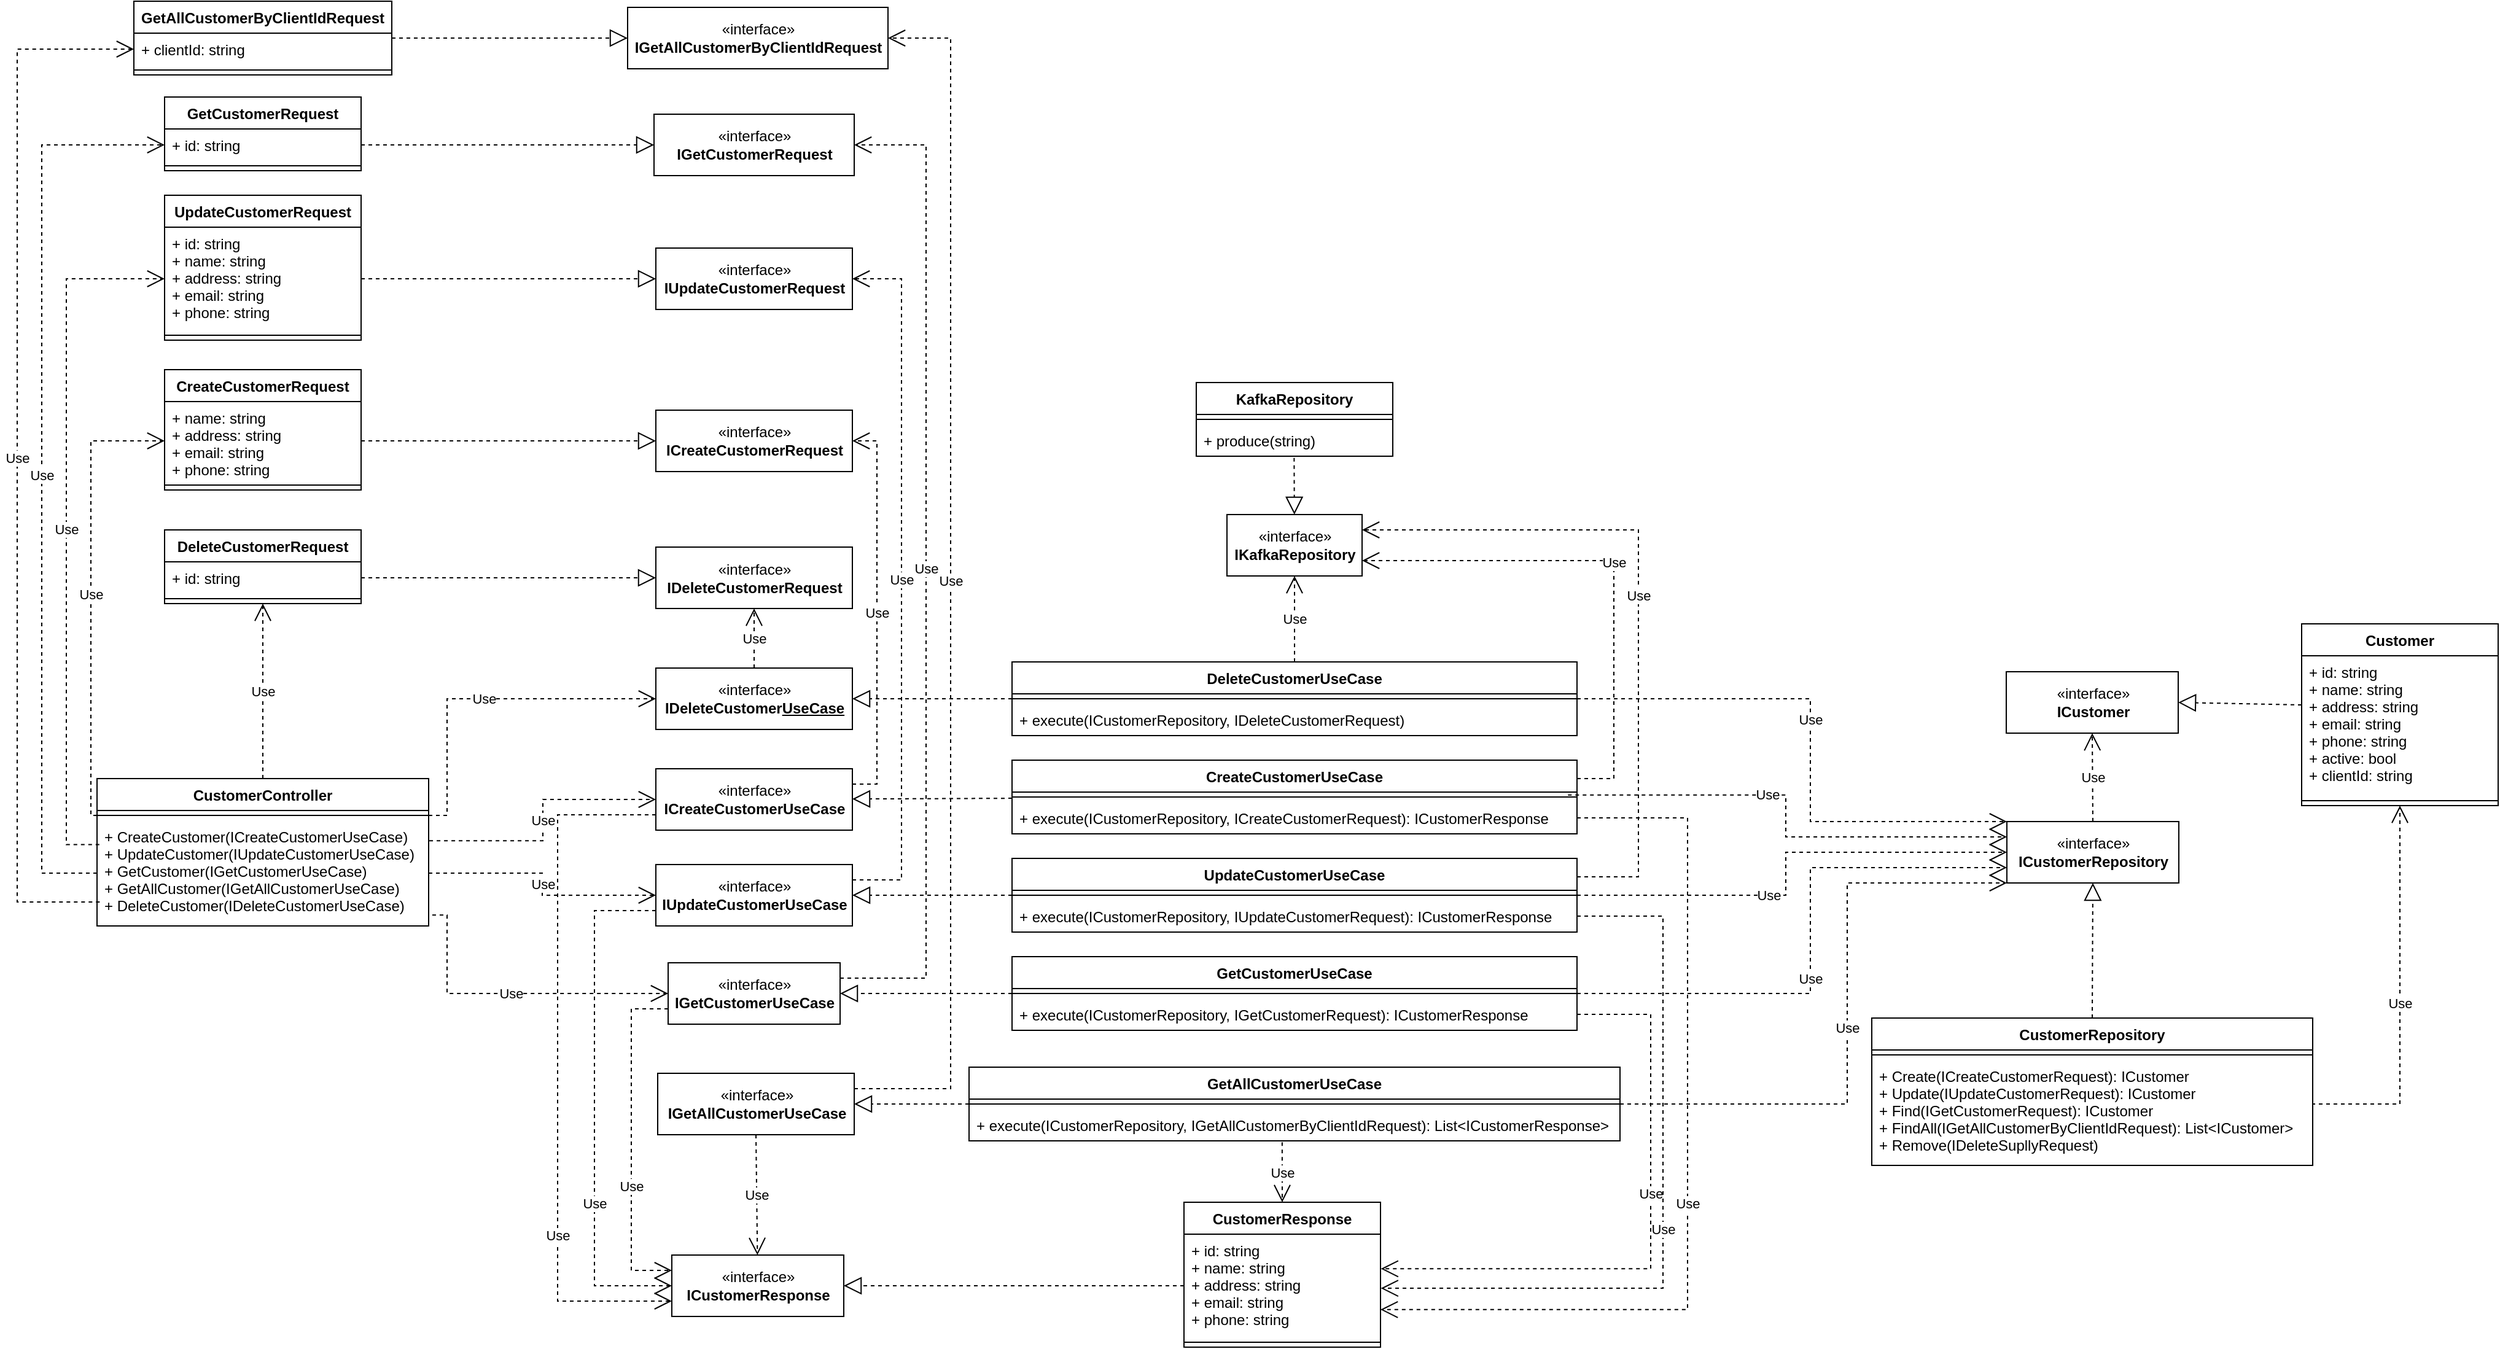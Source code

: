 <mxfile version="17.4.1" type="device"><diagram id="oYw7R-O7Lhc5RY37vG5c" name="Page-1"><mxGraphModel dx="4677" dy="3883" grid="1" gridSize="10" guides="1" tooltips="1" connect="1" arrows="1" fold="1" page="1" pageScale="1" pageWidth="827" pageHeight="1169" math="0" shadow="0"><root><mxCell id="0"/><mxCell id="1" parent="0"/><mxCell id="G_dxRfM780Akff3Wm1Jz-1" value="" style="endArrow=block;dashed=1;endFill=0;endSize=12;html=1;rounded=0;exitX=0;exitY=0.5;exitDx=0;exitDy=0;entryX=1;entryY=0.5;entryDx=0;entryDy=0;" parent="1" source="G_dxRfM780Akff3Wm1Jz-48" target="G_dxRfM780Akff3Wm1Jz-2" edge="1"><mxGeometry width="160" relative="1" as="geometry"><mxPoint x="-690" y="-1310" as="sourcePoint"/><mxPoint x="-260" y="-1103" as="targetPoint"/></mxGeometry></mxCell><mxCell id="G_dxRfM780Akff3Wm1Jz-2" value="«interface»&lt;br&gt;&lt;b&gt;ICustomerResponse&lt;/b&gt;" style="html=1;" parent="1" vertex="1"><mxGeometry x="-897" y="-1280" width="140" height="50" as="geometry"/></mxCell><mxCell id="G_dxRfM780Akff3Wm1Jz-3" value="" style="endArrow=block;dashed=1;endFill=0;endSize=12;html=1;rounded=0;" parent="1" source="G_dxRfM780Akff3Wm1Jz-10" target="G_dxRfM780Akff3Wm1Jz-21" edge="1"><mxGeometry width="160" relative="1" as="geometry"><mxPoint x="-330" y="-1543" as="sourcePoint"/><mxPoint x="-170" y="-1543" as="targetPoint"/></mxGeometry></mxCell><mxCell id="G_dxRfM780Akff3Wm1Jz-4" value="" style="endArrow=block;dashed=1;endFill=0;endSize=12;html=1;rounded=0;" parent="1" source="G_dxRfM780Akff3Wm1Jz-7" target="G_dxRfM780Akff3Wm1Jz-20" edge="1"><mxGeometry width="160" relative="1" as="geometry"><mxPoint x="-680" y="-1583" as="sourcePoint"/><mxPoint x="-520" y="-1583" as="targetPoint"/></mxGeometry></mxCell><mxCell id="G_dxRfM780Akff3Wm1Jz-5" value="" style="endArrow=block;dashed=1;endFill=0;endSize=12;html=1;rounded=0;" parent="1" source="G_dxRfM780Akff3Wm1Jz-13" target="G_dxRfM780Akff3Wm1Jz-22" edge="1"><mxGeometry width="160" relative="1" as="geometry"><mxPoint x="-330" y="-1543" as="sourcePoint"/><mxPoint x="-170" y="-1543" as="targetPoint"/></mxGeometry></mxCell><mxCell id="G_dxRfM780Akff3Wm1Jz-6" value="" style="endArrow=block;dashed=1;endFill=0;endSize=12;html=1;rounded=0;" parent="1" source="G_dxRfM780Akff3Wm1Jz-16" target="G_dxRfM780Akff3Wm1Jz-23" edge="1"><mxGeometry width="160" relative="1" as="geometry"><mxPoint x="-330" y="-1543" as="sourcePoint"/><mxPoint x="-170" y="-1543" as="targetPoint"/></mxGeometry></mxCell><mxCell id="G_dxRfM780Akff3Wm1Jz-7" value="CreateCustomerUseCase" style="swimlane;fontStyle=1;align=center;verticalAlign=top;childLayout=stackLayout;horizontal=1;startSize=26;horizontalStack=0;resizeParent=1;resizeParentMax=0;resizeLast=0;collapsible=1;marginBottom=0;" parent="1" vertex="1"><mxGeometry x="-620" y="-1683" width="460" height="60" as="geometry"/></mxCell><mxCell id="G_dxRfM780Akff3Wm1Jz-8" value="" style="line;strokeWidth=1;fillColor=none;align=left;verticalAlign=middle;spacingTop=-1;spacingLeft=3;spacingRight=3;rotatable=0;labelPosition=right;points=[];portConstraint=eastwest;" parent="G_dxRfM780Akff3Wm1Jz-7" vertex="1"><mxGeometry y="26" width="460" height="8" as="geometry"/></mxCell><mxCell id="G_dxRfM780Akff3Wm1Jz-9" value="+ execute(ICustomerRepository, ICreateCustomerRequest): ICustomerResponse" style="text;strokeColor=none;fillColor=none;align=left;verticalAlign=top;spacingLeft=4;spacingRight=4;overflow=hidden;rotatable=0;points=[[0,0.5],[1,0.5]];portConstraint=eastwest;" parent="G_dxRfM780Akff3Wm1Jz-7" vertex="1"><mxGeometry y="34" width="460" height="26" as="geometry"/></mxCell><mxCell id="G_dxRfM780Akff3Wm1Jz-10" value="UpdateCustomerUseCase" style="swimlane;fontStyle=1;align=center;verticalAlign=top;childLayout=stackLayout;horizontal=1;startSize=26;horizontalStack=0;resizeParent=1;resizeParentMax=0;resizeLast=0;collapsible=1;marginBottom=0;" parent="1" vertex="1"><mxGeometry x="-620" y="-1603" width="460" height="60" as="geometry"/></mxCell><mxCell id="G_dxRfM780Akff3Wm1Jz-11" value="" style="line;strokeWidth=1;fillColor=none;align=left;verticalAlign=middle;spacingTop=-1;spacingLeft=3;spacingRight=3;rotatable=0;labelPosition=right;points=[];portConstraint=eastwest;" parent="G_dxRfM780Akff3Wm1Jz-10" vertex="1"><mxGeometry y="26" width="460" height="8" as="geometry"/></mxCell><mxCell id="G_dxRfM780Akff3Wm1Jz-12" value="+ execute(ICustomerRepository, IUpdateCustomerRequest): ICustomerResponse" style="text;strokeColor=none;fillColor=none;align=left;verticalAlign=top;spacingLeft=4;spacingRight=4;overflow=hidden;rotatable=0;points=[[0,0.5],[1,0.5]];portConstraint=eastwest;" parent="G_dxRfM780Akff3Wm1Jz-10" vertex="1"><mxGeometry y="34" width="460" height="26" as="geometry"/></mxCell><mxCell id="G_dxRfM780Akff3Wm1Jz-13" value="GetCustomerUseCase" style="swimlane;fontStyle=1;align=center;verticalAlign=top;childLayout=stackLayout;horizontal=1;startSize=26;horizontalStack=0;resizeParent=1;resizeParentMax=0;resizeLast=0;collapsible=1;marginBottom=0;" parent="1" vertex="1"><mxGeometry x="-620" y="-1523" width="460" height="60" as="geometry"/></mxCell><mxCell id="G_dxRfM780Akff3Wm1Jz-14" value="" style="line;strokeWidth=1;fillColor=none;align=left;verticalAlign=middle;spacingTop=-1;spacingLeft=3;spacingRight=3;rotatable=0;labelPosition=right;points=[];portConstraint=eastwest;" parent="G_dxRfM780Akff3Wm1Jz-13" vertex="1"><mxGeometry y="26" width="460" height="8" as="geometry"/></mxCell><mxCell id="G_dxRfM780Akff3Wm1Jz-15" value="+ execute(ICustomerRepository, IGetCustomerRequest): ICustomerResponse" style="text;strokeColor=none;fillColor=none;align=left;verticalAlign=top;spacingLeft=4;spacingRight=4;overflow=hidden;rotatable=0;points=[[0,0.5],[1,0.5]];portConstraint=eastwest;" parent="G_dxRfM780Akff3Wm1Jz-13" vertex="1"><mxGeometry y="34" width="460" height="26" as="geometry"/></mxCell><mxCell id="G_dxRfM780Akff3Wm1Jz-16" value="DeleteCustomerUseCase" style="swimlane;fontStyle=1;align=center;verticalAlign=top;childLayout=stackLayout;horizontal=1;startSize=26;horizontalStack=0;resizeParent=1;resizeParentMax=0;resizeLast=0;collapsible=1;marginBottom=0;" parent="1" vertex="1"><mxGeometry x="-620" y="-1763" width="460" height="60" as="geometry"/></mxCell><mxCell id="G_dxRfM780Akff3Wm1Jz-17" value="" style="line;strokeWidth=1;fillColor=none;align=left;verticalAlign=middle;spacingTop=-1;spacingLeft=3;spacingRight=3;rotatable=0;labelPosition=right;points=[];portConstraint=eastwest;" parent="G_dxRfM780Akff3Wm1Jz-16" vertex="1"><mxGeometry y="26" width="460" height="8" as="geometry"/></mxCell><mxCell id="G_dxRfM780Akff3Wm1Jz-18" value="+ execute(ICustomerRepository, IDeleteCustomerRequest)" style="text;strokeColor=none;fillColor=none;align=left;verticalAlign=top;spacingLeft=4;spacingRight=4;overflow=hidden;rotatable=0;points=[[0,0.5],[1,0.5]];portConstraint=eastwest;" parent="G_dxRfM780Akff3Wm1Jz-16" vertex="1"><mxGeometry y="34" width="460" height="26" as="geometry"/></mxCell><mxCell id="G_dxRfM780Akff3Wm1Jz-19" value="&lt;span style=&quot;color: rgba(0 , 0 , 0 , 0) ; font-family: monospace ; font-size: 0px&quot;&gt;%3CmxGraphModel%3E%3Croot%3E%3CmxCell%20id%3D%220%22%2F%3E%3CmxCell%20id%3D%221%22%20parent%3D%220%22%2F%3E%3CmxCell%20id%3D%222%22%20value%3D%22%C2%ABinterface%C2%BB%26lt%3Bbr%26gt%3B%26lt%3Bb%26gt%3BICreateCustomerRequest%26lt%3B%2Fb%26gt%3B%22%20style%3D%22html%3D1%3B%22%20vertex%3D%221%22%20parent%3D%221%22%3E%3CmxGeometry%20x%3D%22-1110%22%20y%3D%22-2160%22%20width%3D%22140%22%20height%3D%2250%22%20as%3D%22geometry%22%2F%3E%3C%2FmxCell%3E%3CmxCell%20id%3D%223%22%20value%3D%22%C2%ABinterface%C2%BB%26lt%3Bbr%26gt%3B%26lt%3Bb%26gt%3BIGetCustomerRequest%26lt%3B%2Fb%26gt%3B%22%20style%3D%22html%3D1%3B%22%20vertex%3D%221%22%20parent%3D%221%22%3E%3CmxGeometry%20x%3D%22-1110%22%20y%3D%22-2040%22%20width%3D%22140%22%20height%3D%2250%22%20as%3D%22geometry%22%2F%3E%3C%2FmxCell%3E%3CmxCell%20id%3D%224%22%20value%3D%22%C2%ABinterface%C2%BB%26lt%3Bbr%26gt%3B%26lt%3Bb%26gt%3BIUpdateCustomerR%26lt%3B%2Fb%26gt%3B%26lt%3Bspan%20style%3D%26quot%3Bcolor%3A%20rgba(0%20%2C%200%20%2C%200%20%2C%200)%20%3B%20font-family%3A%20monospace%20%3B%20font-size%3A%200px%26quot%3B%26gt%3B%253CmxGraphModel%253E%253Croot%253E%253CmxCell%2520id%253D%25220%2522%252F%253E%253CmxCell%2520id%253D%25221%2522%2520parent%253D%25220%2522%252F%253E%253CmxCell%2520id%253D%25222%2522%2520value%253D%2522%25C2%25ABinterface%25C2%25BB%2526lt%253Bbr%2526gt%253B%2526lt%253Bb%2526gt%253BICreateCustomerRequest%2526lt%253B%252Fb%2526gt%253B%2522%2520style%253D%2522html%253D1%253B%2522%2520vertex%253D%25221%2522%2520parent%253D%25221%2522%253E%253CmxGeometry%2520x%253D%2522-790%2522%2520y%253D%2522-1310%2522%2520width%253D%2522140%2522%2520height%253D%252250%2522%2520as%253D%2522geometry%2522%252F%253E%253C%252FmxCell%253E%253C%252Froot%253E%253C%252FmxGraphModel%253E%26lt%3B%2Fspan%26gt%3B%26lt%3Bb%26gt%3B%26lt%3Bbr%26gt%3Bequest%26lt%3B%2Fb%26gt%3B%22%20style%3D%22html%3D1%3B%22%20vertex%3D%221%22%20parent%3D%221%22%3E%3CmxGeometry%20x%3D%22-1110%22%20y%3D%22-2100%22%20width%3D%22140%22%20height%3D%2250%22%20as%3D%22geometry%22%2F%3E%3C%2FmxCell%3E%3CmxCell%20id%3D%225%22%20value%3D%22%C2%ABinterface%C2%BB%26lt%3Bbr%26gt%3B%26lt%3Bb%26gt%3BIDeleteCustomerRequest%26lt%3B%2Fb%26gt%3B%22%20style%3D%22html%3D1%3B%22%20vertex%3D%221%22%20parent%3D%221%22%3E%3CmxGeometry%20x%3D%22-1110%22%20y%3D%22-1980%22%20width%3D%22140%22%20height%3D%2250%22%20as%3D%22geometry%22%2F%3E%3C%2FmxCell%3E%3C%2Froot%3E%3C%2FmxGraphModel%3E&lt;/span&gt;" style="html=1;strokeColor=none;resizeWidth=1;resizeHeight=1;fillColor=none;part=1;connectable=0;allowArrows=0;deletable=0;" parent="1" vertex="1"><mxGeometry x="-940" y="-1773" width="230.0" height="224" as="geometry"><mxPoint y="30" as="offset"/></mxGeometry></mxCell><mxCell id="G_dxRfM780Akff3Wm1Jz-20" value="«interface»&lt;br&gt;&lt;b&gt;ICreateCustomerUseCase&lt;/b&gt;" style="html=1;" parent="1" vertex="1"><mxGeometry x="-910" y="-1676" width="160" height="50" as="geometry"/></mxCell><mxCell id="G_dxRfM780Akff3Wm1Jz-21" value="«interface»&lt;br&gt;&lt;b&gt;IUpdateCustomerUseCase&lt;/b&gt;&lt;span style=&quot;color: rgba(0 , 0 , 0 , 0) ; font-family: monospace ; font-size: 0px&quot;&gt;%3CmxGraphModel%3E%3Croot%3E%3CmxCell%20id%3D%220%22%2F%3E%3CmxCell%20id%3D%221%22%20parent%3D%220%22%2F%3E%3CmxCell%20id%3D%222%22%20value%3D%22%C2%ABinterface%C2%BB%26lt%3Bbr%26gt%3B%26lt%3Bb%26gt%3BICreateCustomerRequest%26lt%3B%2Fb%26gt%3B%22%20style%3D%22html%3D1%3B%22%20vertex%3D%221%22%20parent%3D%221%22%3E%3CmxGeometry%20x%3D%22-790%22%20y%3D%22-1310%22%20width%3D%22140%22%20height%3D%2250%22%20as%3D%22geometry%22%2F%3E%3C%2FmxCell%3E%3C%2Froot%3E%3C%2FmxGraphMom&lt;/span&gt;&lt;b&gt;&lt;br&gt;&lt;/b&gt;" style="html=1;" parent="1" vertex="1"><mxGeometry x="-910" y="-1598" width="160" height="50" as="geometry"/></mxCell><mxCell id="G_dxRfM780Akff3Wm1Jz-22" value="«interface»&lt;br&gt;&lt;b&gt;IGetCustomerUseCase&lt;/b&gt;" style="html=1;" parent="1" vertex="1"><mxGeometry x="-900" y="-1518" width="140" height="50" as="geometry"/></mxCell><mxCell id="G_dxRfM780Akff3Wm1Jz-23" value="«interface»&lt;br&gt;&lt;b&gt;IDeleteCustomer&lt;u&gt;UseCase&lt;/u&gt;&lt;/b&gt;" style="html=1;" parent="1" vertex="1"><mxGeometry x="-910" y="-1758" width="160" height="50" as="geometry"/></mxCell><mxCell id="G_dxRfM780Akff3Wm1Jz-24" value="Use" style="endArrow=open;endSize=12;dashed=1;html=1;rounded=0;exitX=0;exitY=0.75;exitDx=0;exitDy=0;edgeStyle=elbowEdgeStyle;entryX=0;entryY=0.75;entryDx=0;entryDy=0;" parent="1" source="G_dxRfM780Akff3Wm1Jz-20" target="G_dxRfM780Akff3Wm1Jz-2" edge="1"><mxGeometry x="0.485" width="160" relative="1" as="geometry"><mxPoint x="-1180" y="-1623" as="sourcePoint"/><mxPoint x="-930" y="-1233" as="targetPoint"/><Array as="points"><mxPoint x="-990" y="-1593"/><mxPoint x="-980" y="-1373"/><mxPoint x="-910" y="-1193"/><mxPoint x="-930" y="-1403"/><mxPoint x="-920" y="-1643"/><mxPoint x="-910" y="-1663"/><mxPoint x="-900" y="-1543"/></Array><mxPoint as="offset"/></mxGeometry></mxCell><mxCell id="G_dxRfM780Akff3Wm1Jz-25" value="Use" style="endArrow=open;endSize=12;dashed=1;html=1;rounded=0;exitX=0;exitY=0.75;exitDx=0;exitDy=0;edgeStyle=elbowEdgeStyle;entryX=0;entryY=0.5;entryDx=0;entryDy=0;" parent="1" source="G_dxRfM780Akff3Wm1Jz-21" target="G_dxRfM780Akff3Wm1Jz-2" edge="1"><mxGeometry x="0.376" width="160" relative="1" as="geometry"><mxPoint x="-1040" y="-1433" as="sourcePoint"/><mxPoint x="-950" y="-1213" as="targetPoint"/><Array as="points"><mxPoint x="-960" y="-1383"/><mxPoint x="-950" y="-1423"/><mxPoint x="-950" y="-1393"/><mxPoint x="-930" y="-1473"/><mxPoint x="-920" y="-1502"/></Array><mxPoint as="offset"/></mxGeometry></mxCell><mxCell id="G_dxRfM780Akff3Wm1Jz-26" value="Use" style="endArrow=open;endSize=12;dashed=1;html=1;rounded=0;exitX=0;exitY=0.75;exitDx=0;exitDy=0;edgeStyle=elbowEdgeStyle;entryX=0;entryY=0.25;entryDx=0;entryDy=0;" parent="1" source="G_dxRfM780Akff3Wm1Jz-22" target="G_dxRfM780Akff3Wm1Jz-2" edge="1"><mxGeometry x="0.264" width="160" relative="1" as="geometry"><mxPoint x="-1040" y="-1433" as="sourcePoint"/><mxPoint x="-970" y="-1163" as="targetPoint"/><Array as="points"><mxPoint x="-930" y="-1373"/><mxPoint x="-830" y="-1353"/><mxPoint x="-940" y="-1373"/><mxPoint x="-970" y="-1363"/><mxPoint x="-990" y="-1383"/><mxPoint x="-950" y="-1463"/><mxPoint x="-940" y="-1463"/></Array><mxPoint as="offset"/></mxGeometry></mxCell><mxCell id="G_dxRfM780Akff3Wm1Jz-27" value="Use" style="endArrow=open;endSize=12;dashed=1;html=1;rounded=0;exitX=0.984;exitY=0.3;exitDx=0;exitDy=0;entryX=0;entryY=0.25;entryDx=0;entryDy=0;edgeStyle=elbowEdgeStyle;exitPerimeter=0;" parent="1" source="G_dxRfM780Akff3Wm1Jz-8" target="G_dxRfM780Akff3Wm1Jz-74" edge="1"><mxGeometry x="-0.17" width="160" relative="1" as="geometry"><mxPoint x="-330" y="-1633" as="sourcePoint"/><mxPoint x="-170" y="-1633" as="targetPoint"/><Array as="points"><mxPoint x="10" y="-1633"/><mxPoint x="10" y="-1703"/></Array><mxPoint as="offset"/></mxGeometry></mxCell><mxCell id="G_dxRfM780Akff3Wm1Jz-28" value="Use" style="endArrow=open;endSize=12;dashed=1;html=1;rounded=0;exitX=1;exitY=0.5;exitDx=0;exitDy=0;entryX=0;entryY=0.5;entryDx=0;entryDy=0;edgeStyle=elbowEdgeStyle;" parent="1" source="G_dxRfM780Akff3Wm1Jz-10" target="G_dxRfM780Akff3Wm1Jz-74" edge="1"><mxGeometry x="-0.193" width="160" relative="1" as="geometry"><mxPoint x="-320" y="-1623" as="sourcePoint"/><mxPoint x="-160" y="-1623" as="targetPoint"/><Array as="points"><mxPoint x="10" y="-1593"/></Array><mxPoint as="offset"/></mxGeometry></mxCell><mxCell id="G_dxRfM780Akff3Wm1Jz-29" value="Use" style="endArrow=open;endSize=12;dashed=1;html=1;rounded=0;exitX=1;exitY=0.5;exitDx=0;exitDy=0;entryX=0;entryY=0.75;entryDx=0;entryDy=0;edgeStyle=elbowEdgeStyle;" parent="1" source="G_dxRfM780Akff3Wm1Jz-13" target="G_dxRfM780Akff3Wm1Jz-74" edge="1"><mxGeometry x="-0.104" width="160" relative="1" as="geometry"><mxPoint x="-310" y="-1613" as="sourcePoint"/><mxPoint x="-150" y="-1613" as="targetPoint"/><Array as="points"><mxPoint x="30" y="-1523"/><mxPoint x="-20" y="-1603"/><mxPoint x="-270" y="-1603"/></Array><mxPoint as="offset"/></mxGeometry></mxCell><mxCell id="G_dxRfM780Akff3Wm1Jz-30" value="Use" style="endArrow=open;endSize=12;dashed=1;html=1;rounded=0;edgeStyle=elbowEdgeStyle;exitX=1;exitY=0.5;exitDx=0;exitDy=0;entryX=0;entryY=0;entryDx=0;entryDy=0;" parent="1" source="G_dxRfM780Akff3Wm1Jz-16" target="G_dxRfM780Akff3Wm1Jz-74" edge="1"><mxGeometry x="-0.08" width="160" relative="1" as="geometry"><mxPoint x="-290" y="-1533" as="sourcePoint"/><mxPoint x="140" y="-1733" as="targetPoint"/><Array as="points"><mxPoint x="30" y="-1673"/><mxPoint x="20" y="-1543"/></Array><mxPoint as="offset"/></mxGeometry></mxCell><mxCell id="G_dxRfM780Akff3Wm1Jz-31" value="DeleteCustomerRequest" style="swimlane;fontStyle=1;align=center;verticalAlign=top;childLayout=stackLayout;horizontal=1;startSize=26;horizontalStack=0;resizeParent=1;resizeParentMax=0;resizeLast=0;collapsible=1;marginBottom=0;" parent="1" vertex="1"><mxGeometry x="-1310" y="-1870.5" width="160" height="60" as="geometry"/></mxCell><mxCell id="G_dxRfM780Akff3Wm1Jz-32" value="+ id: string" style="text;strokeColor=none;fillColor=none;align=left;verticalAlign=top;spacingLeft=4;spacingRight=4;overflow=hidden;rotatable=0;points=[[0,0.5],[1,0.5]];portConstraint=eastwest;" parent="G_dxRfM780Akff3Wm1Jz-31" vertex="1"><mxGeometry y="26" width="160" height="26" as="geometry"/></mxCell><mxCell id="G_dxRfM780Akff3Wm1Jz-33" value="" style="line;strokeWidth=1;fillColor=none;align=left;verticalAlign=middle;spacingTop=-1;spacingLeft=3;spacingRight=3;rotatable=0;labelPosition=right;points=[];portConstraint=eastwest;" parent="G_dxRfM780Akff3Wm1Jz-31" vertex="1"><mxGeometry y="52" width="160" height="8" as="geometry"/></mxCell><mxCell id="G_dxRfM780Akff3Wm1Jz-34" style="edgeStyle=elbowEdgeStyle;rounded=0;orthogonalLoop=1;jettySize=auto;html=1;exitX=0.5;exitY=0;exitDx=0;exitDy=0;" parent="1" source="G_dxRfM780Akff3Wm1Jz-31" target="G_dxRfM780Akff3Wm1Jz-31" edge="1"><mxGeometry relative="1" as="geometry"/></mxCell><mxCell id="G_dxRfM780Akff3Wm1Jz-35" value="GetCustomerRequest" style="swimlane;fontStyle=1;align=center;verticalAlign=top;childLayout=stackLayout;horizontal=1;startSize=26;horizontalStack=0;resizeParent=1;resizeParentMax=0;resizeLast=0;collapsible=1;marginBottom=0;" parent="1" vertex="1"><mxGeometry x="-1310" y="-2223" width="160" height="60" as="geometry"/></mxCell><mxCell id="G_dxRfM780Akff3Wm1Jz-36" value="+ id: string" style="text;strokeColor=none;fillColor=none;align=left;verticalAlign=top;spacingLeft=4;spacingRight=4;overflow=hidden;rotatable=0;points=[[0,0.5],[1,0.5]];portConstraint=eastwest;" parent="G_dxRfM780Akff3Wm1Jz-35" vertex="1"><mxGeometry y="26" width="160" height="26" as="geometry"/></mxCell><mxCell id="G_dxRfM780Akff3Wm1Jz-37" value="" style="line;strokeWidth=1;fillColor=none;align=left;verticalAlign=middle;spacingTop=-1;spacingLeft=3;spacingRight=3;rotatable=0;labelPosition=right;points=[];portConstraint=eastwest;" parent="G_dxRfM780Akff3Wm1Jz-35" vertex="1"><mxGeometry y="52" width="160" height="8" as="geometry"/></mxCell><mxCell id="G_dxRfM780Akff3Wm1Jz-38" value="UpdateCustomerRequest" style="swimlane;fontStyle=1;align=center;verticalAlign=top;childLayout=stackLayout;horizontal=1;startSize=26;horizontalStack=0;resizeParent=1;resizeParentMax=0;resizeLast=0;collapsible=1;marginBottom=0;" parent="1" vertex="1"><mxGeometry x="-1310" y="-2143" width="160" height="118" as="geometry"/></mxCell><mxCell id="G_dxRfM780Akff3Wm1Jz-39" value="+ id: string&#10;+ name: string&#10;+ address: string&#10;+ email: string&#10;+ phone: string" style="text;strokeColor=none;fillColor=none;align=left;verticalAlign=top;spacingLeft=4;spacingRight=4;overflow=hidden;rotatable=0;points=[[0,0.5],[1,0.5]];portConstraint=eastwest;" parent="G_dxRfM780Akff3Wm1Jz-38" vertex="1"><mxGeometry y="26" width="160" height="84" as="geometry"/></mxCell><mxCell id="G_dxRfM780Akff3Wm1Jz-40" value="" style="line;strokeWidth=1;fillColor=none;align=left;verticalAlign=middle;spacingTop=-1;spacingLeft=3;spacingRight=3;rotatable=0;labelPosition=right;points=[];portConstraint=eastwest;" parent="G_dxRfM780Akff3Wm1Jz-38" vertex="1"><mxGeometry y="110" width="160" height="8" as="geometry"/></mxCell><mxCell id="G_dxRfM780Akff3Wm1Jz-41" value="CreateCustomerRequest" style="swimlane;fontStyle=1;align=center;verticalAlign=top;childLayout=stackLayout;horizontal=1;startSize=26;horizontalStack=0;resizeParent=1;resizeParentMax=0;resizeLast=0;collapsible=1;marginBottom=0;" parent="1" vertex="1"><mxGeometry x="-1310" y="-2001" width="160" height="98" as="geometry"/></mxCell><mxCell id="G_dxRfM780Akff3Wm1Jz-42" value="+ name: string&#10;+ address: string&#10;+ email: string&#10;+ phone: string" style="text;strokeColor=none;fillColor=none;align=left;verticalAlign=top;spacingLeft=4;spacingRight=4;overflow=hidden;rotatable=0;points=[[0,0.5],[1,0.5]];portConstraint=eastwest;" parent="G_dxRfM780Akff3Wm1Jz-41" vertex="1"><mxGeometry y="26" width="160" height="64" as="geometry"/></mxCell><mxCell id="G_dxRfM780Akff3Wm1Jz-43" value="" style="line;strokeWidth=1;fillColor=none;align=left;verticalAlign=middle;spacingTop=-1;spacingLeft=3;spacingRight=3;rotatable=0;labelPosition=right;points=[];portConstraint=eastwest;" parent="G_dxRfM780Akff3Wm1Jz-41" vertex="1"><mxGeometry y="90" width="160" height="8" as="geometry"/></mxCell><mxCell id="G_dxRfM780Akff3Wm1Jz-44" value="Use" style="endArrow=open;endSize=12;dashed=1;html=1;rounded=0;exitX=1;exitY=0.5;exitDx=0;exitDy=0;entryX=1.002;entryY=0.335;entryDx=0;entryDy=0;edgeStyle=elbowEdgeStyle;entryPerimeter=0;" parent="1" source="G_dxRfM780Akff3Wm1Jz-15" target="G_dxRfM780Akff3Wm1Jz-48" edge="1"><mxGeometry x="-0.153" width="160" relative="1" as="geometry"><mxPoint x="-470" y="-1433" as="sourcePoint"/><mxPoint x="-530" y="-1375" as="targetPoint"/><Array as="points"><mxPoint x="-100" y="-1443"/><mxPoint x="-120" y="-1363"/><mxPoint x="-510" y="-1423"/><mxPoint x="-500" y="-1473"/></Array><mxPoint as="offset"/></mxGeometry></mxCell><mxCell id="G_dxRfM780Akff3Wm1Jz-45" value="Use" style="endArrow=open;endSize=12;dashed=1;html=1;rounded=0;exitX=1;exitY=0.5;exitDx=0;exitDy=0;entryX=1.002;entryY=0.524;entryDx=0;entryDy=0;edgeStyle=elbowEdgeStyle;entryPerimeter=0;" parent="1" source="G_dxRfM780Akff3Wm1Jz-12" target="G_dxRfM780Akff3Wm1Jz-48" edge="1"><mxGeometry x="0.077" width="160" relative="1" as="geometry"><mxPoint x="-540" y="-1513" as="sourcePoint"/><mxPoint x="-530" y="-1360" as="targetPoint"/><Array as="points"><mxPoint x="-90" y="-1533"/><mxPoint x="-110" y="-1533"/><mxPoint x="-120" y="-1383"/><mxPoint x="-130" y="-1413"/><mxPoint x="-140" y="-1453"/><mxPoint x="-480" y="-1473"/></Array><mxPoint as="offset"/></mxGeometry></mxCell><mxCell id="G_dxRfM780Akff3Wm1Jz-46" value="Use" style="endArrow=open;endSize=12;dashed=1;html=1;rounded=0;exitX=1;exitY=0.5;exitDx=0;exitDy=0;entryX=1;entryY=0.731;entryDx=0;entryDy=0;edgeStyle=elbowEdgeStyle;entryPerimeter=0;" parent="1" source="G_dxRfM780Akff3Wm1Jz-9" target="G_dxRfM780Akff3Wm1Jz-48" edge="1"><mxGeometry x="0.093" width="160" relative="1" as="geometry"><mxPoint x="-400" y="-1443" as="sourcePoint"/><mxPoint x="-530" y="-1352.5" as="targetPoint"/><Array as="points"><mxPoint x="-70" y="-1443"/><mxPoint x="-90" y="-1453"/><mxPoint x="-110" y="-1603"/><mxPoint x="-250" y="-1533"/><mxPoint x="-460" y="-1523"/></Array><mxPoint y="-1" as="offset"/></mxGeometry></mxCell><mxCell id="G_dxRfM780Akff3Wm1Jz-47" value="CustomerResponse" style="swimlane;fontStyle=1;align=center;verticalAlign=top;childLayout=stackLayout;horizontal=1;startSize=26;horizontalStack=0;resizeParent=1;resizeParentMax=0;resizeLast=0;collapsible=1;marginBottom=0;" parent="1" vertex="1"><mxGeometry x="-480" y="-1323" width="160" height="118" as="geometry"/></mxCell><mxCell id="G_dxRfM780Akff3Wm1Jz-48" value="+ id: string&#10;+ name: string&#10;+ address: string&#10;+ email: string&#10;+ phone: string" style="text;strokeColor=none;fillColor=none;align=left;verticalAlign=top;spacingLeft=4;spacingRight=4;overflow=hidden;rotatable=0;points=[[0,0.5],[1,0.5]];portConstraint=eastwest;" parent="G_dxRfM780Akff3Wm1Jz-47" vertex="1"><mxGeometry y="26" width="160" height="84" as="geometry"/></mxCell><mxCell id="G_dxRfM780Akff3Wm1Jz-49" value="" style="line;strokeWidth=1;fillColor=none;align=left;verticalAlign=middle;spacingTop=-1;spacingLeft=3;spacingRight=3;rotatable=0;labelPosition=right;points=[];portConstraint=eastwest;" parent="G_dxRfM780Akff3Wm1Jz-47" vertex="1"><mxGeometry y="110" width="160" height="8" as="geometry"/></mxCell><mxCell id="G_dxRfM780Akff3Wm1Jz-50" value="Use" style="endArrow=open;endSize=12;dashed=1;html=1;rounded=0;exitX=0.5;exitY=0;exitDx=0;exitDy=0;entryX=0.5;entryY=1;entryDx=0;entryDy=0;" parent="1" source="G_dxRfM780Akff3Wm1Jz-74" target="G_dxRfM780Akff3Wm1Jz-75" edge="1"><mxGeometry width="160" relative="1" as="geometry"><mxPoint x="-18.5" y="-1733" as="sourcePoint"/><mxPoint x="-10" y="-1813" as="targetPoint"/></mxGeometry></mxCell><mxCell id="G_dxRfM780Akff3Wm1Jz-51" value="«interface»&lt;br&gt;&lt;b&gt;IDeleteCustomerRequest&lt;/b&gt;" style="html=1;" parent="1" vertex="1"><mxGeometry x="-910" y="-1856.5" width="160" height="50" as="geometry"/></mxCell><mxCell id="G_dxRfM780Akff3Wm1Jz-52" value="«interface»&lt;br&gt;&lt;b&gt;ICreateCustomerRequest&lt;/b&gt;" style="html=1;" parent="1" vertex="1"><mxGeometry x="-910" y="-1968" width="160" height="50" as="geometry"/></mxCell><mxCell id="G_dxRfM780Akff3Wm1Jz-53" value="«interface»&lt;br&gt;&lt;b&gt;IUpdateCustomerR&lt;/b&gt;&lt;span style=&quot;color: rgba(0 , 0 , 0 , 0) ; font-family: monospace ; font-size: 0px&quot;&gt;3CmxGraphModel%3E%3Croot%3E%3CmxCell%20id%3D%220%22%2F%3E%3CmxCell%20id%3D%221%22%20parent%3D%220%22%2F%3E%3CmxCell%20id%3D%222%22%20value%3D%22%C2%ABinterface%C2%BB%26lt%3Bbr%26gt%3B%26lt%3Bb%26gt%3BICreateCustomerRequest%26lt%3B%2Fb%26gt%3B%22%20style%3D%22html%3D1%3B%22%20vertex%3D%221%22%20parent%3D%221%22%3E%3CmxGeometry%20x%3D%22-790%22%20y%3D%22-1310%22%20width%3D%22140%22%20height%3D%2250%22%20as%3D%22geometry%22%2F%3E%3C%2FmxCell%3E%3C%2Froot%3E%3C%2FmxGraphModel%3E&lt;/span&gt;&lt;b&gt;equest&lt;/b&gt;" style="html=1;" parent="1" vertex="1"><mxGeometry x="-910" y="-2100" width="160" height="50" as="geometry"/></mxCell><mxCell id="G_dxRfM780Akff3Wm1Jz-54" value="«interface»&lt;br&gt;&lt;b&gt;IGetCustomerRequest&lt;/b&gt;" style="html=1;" parent="1" vertex="1"><mxGeometry x="-911.5" y="-2209" width="163" height="50" as="geometry"/></mxCell><mxCell id="G_dxRfM780Akff3Wm1Jz-55" value="Use" style="endArrow=open;endSize=12;dashed=1;html=1;rounded=0;entryX=0.5;entryY=1;entryDx=0;entryDy=0;exitX=0.5;exitY=0;exitDx=0;exitDy=0;" parent="1" source="G_dxRfM780Akff3Wm1Jz-23" target="G_dxRfM780Akff3Wm1Jz-51" edge="1"><mxGeometry width="160" relative="1" as="geometry"><mxPoint x="-830" y="-1803" as="sourcePoint"/><mxPoint x="-670" y="-1803" as="targetPoint"/></mxGeometry></mxCell><mxCell id="G_dxRfM780Akff3Wm1Jz-56" value="CustomerController" style="swimlane;fontStyle=1;align=center;verticalAlign=top;childLayout=stackLayout;horizontal=1;startSize=26;horizontalStack=0;resizeParent=1;resizeParentMax=0;resizeLast=0;collapsible=1;marginBottom=0;" parent="1" vertex="1"><mxGeometry x="-1365" y="-1668" width="270" height="120" as="geometry"/></mxCell><mxCell id="G_dxRfM780Akff3Wm1Jz-57" value="" style="line;strokeWidth=1;fillColor=none;align=left;verticalAlign=middle;spacingTop=-1;spacingLeft=3;spacingRight=3;rotatable=0;labelPosition=right;points=[];portConstraint=eastwest;" parent="G_dxRfM780Akff3Wm1Jz-56" vertex="1"><mxGeometry y="26" width="270" height="8" as="geometry"/></mxCell><mxCell id="G_dxRfM780Akff3Wm1Jz-58" value="+ CreateCustomer(ICreateCustomerUseCase)&#10;+ UpdateCustomer(IUpdateCustomerUseCase)&#10;+ GetCustomer(IGetCustomerUseCase)&#10;+ GetAllCustomer(IGetAllCustomerUseCase)&#10;+ DeleteCustomer(IDeleteCustomerUseCase)" style="text;strokeColor=none;fillColor=none;align=left;verticalAlign=top;spacingLeft=4;spacingRight=4;overflow=hidden;rotatable=0;points=[[0,0.5],[1,0.5]];portConstraint=eastwest;" parent="G_dxRfM780Akff3Wm1Jz-56" vertex="1"><mxGeometry y="34" width="270" height="86" as="geometry"/></mxCell><mxCell id="G_dxRfM780Akff3Wm1Jz-59" value="" style="endArrow=block;dashed=1;endFill=0;endSize=12;html=1;rounded=0;entryX=0;entryY=0.5;entryDx=0;entryDy=0;" parent="1" source="G_dxRfM780Akff3Wm1Jz-36" target="G_dxRfM780Akff3Wm1Jz-54" edge="1"><mxGeometry width="160" relative="1" as="geometry"><mxPoint x="-1120" y="-2203" as="sourcePoint"/><mxPoint x="-960" y="-2203" as="targetPoint"/></mxGeometry></mxCell><mxCell id="G_dxRfM780Akff3Wm1Jz-60" value="" style="endArrow=block;dashed=1;endFill=0;endSize=12;html=1;rounded=0;exitX=1;exitY=0.5;exitDx=0;exitDy=0;entryX=0;entryY=0.5;entryDx=0;entryDy=0;" parent="1" source="G_dxRfM780Akff3Wm1Jz-39" target="G_dxRfM780Akff3Wm1Jz-53" edge="1"><mxGeometry width="160" relative="1" as="geometry"><mxPoint x="-1100" y="-2073" as="sourcePoint"/><mxPoint x="-940" y="-2073" as="targetPoint"/></mxGeometry></mxCell><mxCell id="G_dxRfM780Akff3Wm1Jz-61" value="" style="endArrow=block;dashed=1;endFill=0;endSize=12;html=1;rounded=0;exitX=1;exitY=0.5;exitDx=0;exitDy=0;entryX=0;entryY=0.5;entryDx=0;entryDy=0;" parent="1" source="G_dxRfM780Akff3Wm1Jz-42" target="G_dxRfM780Akff3Wm1Jz-52" edge="1"><mxGeometry width="160" relative="1" as="geometry"><mxPoint x="-1270" y="-1993" as="sourcePoint"/><mxPoint x="-1110" y="-1993" as="targetPoint"/></mxGeometry></mxCell><mxCell id="G_dxRfM780Akff3Wm1Jz-62" value="" style="endArrow=block;dashed=1;endFill=0;endSize=12;html=1;rounded=0;exitX=1;exitY=0.5;exitDx=0;exitDy=0;" parent="1" source="G_dxRfM780Akff3Wm1Jz-32" target="G_dxRfM780Akff3Wm1Jz-51" edge="1"><mxGeometry width="160" relative="1" as="geometry"><mxPoint x="-1130" y="-1823" as="sourcePoint"/><mxPoint x="-970" y="-1823" as="targetPoint"/></mxGeometry></mxCell><mxCell id="G_dxRfM780Akff3Wm1Jz-63" value="Use" style="endArrow=open;endSize=12;dashed=1;html=1;rounded=0;exitX=1;exitY=0.25;exitDx=0;exitDy=0;entryX=1;entryY=0.5;entryDx=0;entryDy=0;edgeStyle=elbowEdgeStyle;" parent="1" source="G_dxRfM780Akff3Wm1Jz-20" target="G_dxRfM780Akff3Wm1Jz-52" edge="1"><mxGeometry width="160" relative="1" as="geometry"><mxPoint x="-630" y="-1843" as="sourcePoint"/><mxPoint x="-470" y="-1843" as="targetPoint"/><Array as="points"><mxPoint x="-730" y="-1833"/></Array></mxGeometry></mxCell><mxCell id="G_dxRfM780Akff3Wm1Jz-64" value="Use" style="endArrow=open;endSize=12;dashed=1;html=1;rounded=0;exitX=1;exitY=0.25;exitDx=0;exitDy=0;entryX=1;entryY=0.5;entryDx=0;entryDy=0;edgeStyle=elbowEdgeStyle;" parent="1" source="G_dxRfM780Akff3Wm1Jz-21" target="G_dxRfM780Akff3Wm1Jz-53" edge="1"><mxGeometry width="160" relative="1" as="geometry"><mxPoint x="-560" y="-1853" as="sourcePoint"/><mxPoint x="-400" y="-1853" as="targetPoint"/><Array as="points"><mxPoint x="-710" y="-1903"/><mxPoint x="-700" y="-1860"/></Array></mxGeometry></mxCell><mxCell id="G_dxRfM780Akff3Wm1Jz-65" value="Use" style="endArrow=open;endSize=12;dashed=1;html=1;rounded=0;exitX=1;exitY=0.25;exitDx=0;exitDy=0;entryX=1;entryY=0.5;entryDx=0;entryDy=0;edgeStyle=elbowEdgeStyle;" parent="1" source="G_dxRfM780Akff3Wm1Jz-22" target="G_dxRfM780Akff3Wm1Jz-54" edge="1"><mxGeometry width="160" relative="1" as="geometry"><mxPoint x="-570" y="-1893" as="sourcePoint"/><mxPoint x="-410" y="-1893" as="targetPoint"/><Array as="points"><mxPoint x="-690" y="-1903"/><mxPoint x="-680" y="-1903"/><mxPoint x="-670" y="-1873"/></Array></mxGeometry></mxCell><mxCell id="G_dxRfM780Akff3Wm1Jz-66" value="Use" style="endArrow=open;endSize=12;dashed=1;html=1;rounded=0;exitX=0.5;exitY=0;exitDx=0;exitDy=0;entryX=0.5;entryY=1;entryDx=0;entryDy=0;" parent="1" source="G_dxRfM780Akff3Wm1Jz-56" target="G_dxRfM780Akff3Wm1Jz-31" edge="1"><mxGeometry width="160" relative="1" as="geometry"><mxPoint x="-1290" y="-1743" as="sourcePoint"/><mxPoint x="-1130" y="-1743" as="targetPoint"/></mxGeometry></mxCell><mxCell id="G_dxRfM780Akff3Wm1Jz-67" value="Use" style="endArrow=open;endSize=12;dashed=1;html=1;rounded=0;exitX=0;exitY=0.25;exitDx=0;exitDy=0;entryX=0;entryY=0.5;entryDx=0;entryDy=0;edgeStyle=elbowEdgeStyle;" parent="1" source="G_dxRfM780Akff3Wm1Jz-56" target="G_dxRfM780Akff3Wm1Jz-42" edge="1"><mxGeometry width="160" relative="1" as="geometry"><mxPoint x="-1440" y="-1753" as="sourcePoint"/><mxPoint x="-1280" y="-1753" as="targetPoint"/><Array as="points"><mxPoint x="-1370" y="-1823"/><mxPoint x="-1360" y="-1743"/><mxPoint x="-1350" y="-1813"/></Array></mxGeometry></mxCell><mxCell id="G_dxRfM780Akff3Wm1Jz-68" value="Use" style="endArrow=open;endSize=12;dashed=1;html=1;rounded=0;entryX=0;entryY=0.5;entryDx=0;entryDy=0;edgeStyle=elbowEdgeStyle;exitX=0.007;exitY=0.229;exitDx=0;exitDy=0;exitPerimeter=0;" parent="1" source="G_dxRfM780Akff3Wm1Jz-58" target="G_dxRfM780Akff3Wm1Jz-39" edge="1"><mxGeometry width="160" relative="1" as="geometry"><mxPoint x="-1320" y="-1620" as="sourcePoint"/><mxPoint x="-1340" y="-1563" as="targetPoint"/><Array as="points"><mxPoint x="-1390" y="-1873"/></Array></mxGeometry></mxCell><mxCell id="G_dxRfM780Akff3Wm1Jz-69" value="Use" style="endArrow=open;endSize=12;dashed=1;html=1;rounded=0;entryX=0;entryY=0.5;entryDx=0;entryDy=0;exitX=0;exitY=0.5;exitDx=0;exitDy=0;edgeStyle=elbowEdgeStyle;" parent="1" source="G_dxRfM780Akff3Wm1Jz-58" target="G_dxRfM780Akff3Wm1Jz-36" edge="1"><mxGeometry width="160" relative="1" as="geometry"><mxPoint x="-1410" y="-1563" as="sourcePoint"/><mxPoint x="-1250" y="-1563" as="targetPoint"/><Array as="points"><mxPoint x="-1410" y="-1743"/><mxPoint x="-1400" y="-1913"/></Array></mxGeometry></mxCell><mxCell id="G_dxRfM780Akff3Wm1Jz-70" value="Use" style="endArrow=open;endSize=12;dashed=1;html=1;rounded=0;exitX=1;exitY=0.25;exitDx=0;exitDy=0;entryX=0;entryY=0.5;entryDx=0;entryDy=0;edgeStyle=elbowEdgeStyle;" parent="1" source="G_dxRfM780Akff3Wm1Jz-56" target="G_dxRfM780Akff3Wm1Jz-23" edge="1"><mxGeometry width="160" relative="1" as="geometry"><mxPoint x="-1150" y="-1533" as="sourcePoint"/><mxPoint x="-990" y="-1533" as="targetPoint"/><Array as="points"><mxPoint x="-1080" y="-1663"/><mxPoint x="-1100" y="-1683"/></Array></mxGeometry></mxCell><mxCell id="G_dxRfM780Akff3Wm1Jz-71" value="Use" style="endArrow=open;endSize=12;dashed=1;html=1;rounded=0;exitX=1.002;exitY=0.193;exitDx=0;exitDy=0;entryX=0;entryY=0.5;entryDx=0;entryDy=0;edgeStyle=elbowEdgeStyle;exitPerimeter=0;" parent="1" source="G_dxRfM780Akff3Wm1Jz-58" target="G_dxRfM780Akff3Wm1Jz-20" edge="1"><mxGeometry width="160" relative="1" as="geometry"><mxPoint x="-1160" y="-1620" as="sourcePoint"/><mxPoint x="-990" y="-1523" as="targetPoint"/></mxGeometry></mxCell><mxCell id="G_dxRfM780Akff3Wm1Jz-72" value="Use" style="endArrow=open;endSize=12;dashed=1;html=1;rounded=0;entryX=0;entryY=0.5;entryDx=0;entryDy=0;edgeStyle=elbowEdgeStyle;exitX=1;exitY=0.5;exitDx=0;exitDy=0;" parent="1" source="G_dxRfM780Akff3Wm1Jz-58" target="G_dxRfM780Akff3Wm1Jz-21" edge="1"><mxGeometry width="160" relative="1" as="geometry"><mxPoint x="-1120" y="-1573" as="sourcePoint"/><mxPoint x="-950" y="-1573" as="targetPoint"/></mxGeometry></mxCell><mxCell id="G_dxRfM780Akff3Wm1Jz-73" value="Use" style="endArrow=open;endSize=12;dashed=1;html=1;rounded=0;exitX=1.011;exitY=0.897;exitDx=0;exitDy=0;entryX=0;entryY=0.5;entryDx=0;entryDy=0;edgeStyle=elbowEdgeStyle;exitPerimeter=0;" parent="1" source="G_dxRfM780Akff3Wm1Jz-58" target="G_dxRfM780Akff3Wm1Jz-22" edge="1"><mxGeometry width="160" relative="1" as="geometry"><mxPoint x="-1160" y="-1553" as="sourcePoint"/><mxPoint x="-1000" y="-1553" as="targetPoint"/><Array as="points"><mxPoint x="-1080" y="-1523"/></Array></mxGeometry></mxCell><mxCell id="G_dxRfM780Akff3Wm1Jz-74" value="«interface»&lt;br&gt;&lt;b&gt;ICustomerRepository&lt;/b&gt;" style="html=1;" parent="1" vertex="1"><mxGeometry x="190" y="-1633" width="140" height="50" as="geometry"/></mxCell><mxCell id="G_dxRfM780Akff3Wm1Jz-75" value="«interface»&lt;br&gt;&lt;b&gt;ICustomer&lt;/b&gt;" style="html=1;" parent="1" vertex="1"><mxGeometry x="189.5" y="-1755" width="140" height="50" as="geometry"/></mxCell><mxCell id="G_dxRfM780Akff3Wm1Jz-76" value="CustomerRepository" style="swimlane;fontStyle=1;align=center;verticalAlign=top;childLayout=stackLayout;horizontal=1;startSize=26;horizontalStack=0;resizeParent=1;resizeParentMax=0;resizeLast=0;collapsible=1;marginBottom=0;" parent="1" vertex="1"><mxGeometry x="80" y="-1473" width="359" height="120" as="geometry"/></mxCell><mxCell id="G_dxRfM780Akff3Wm1Jz-77" value="" style="line;strokeWidth=1;fillColor=none;align=left;verticalAlign=middle;spacingTop=-1;spacingLeft=3;spacingRight=3;rotatable=0;labelPosition=right;points=[];portConstraint=eastwest;" parent="G_dxRfM780Akff3Wm1Jz-76" vertex="1"><mxGeometry y="26" width="359" height="8" as="geometry"/></mxCell><mxCell id="G_dxRfM780Akff3Wm1Jz-78" value="+ Create(ICreateCustomerRequest): ICustomer&#10;+ Update(IUpdateCustomerRequest): ICustomer&#10;+ Find(IGetCustomerRequest): ICustomer&#10;+ FindAll(IGetAllCustomerByClientIdRequest): List&lt;ICustomer&gt;&#10;+ Remove(IDeleteSupllyRequest)" style="text;strokeColor=none;fillColor=none;align=left;verticalAlign=top;spacingLeft=4;spacingRight=4;overflow=hidden;rotatable=0;points=[[0,0.5],[1,0.5]];portConstraint=eastwest;" parent="G_dxRfM780Akff3Wm1Jz-76" vertex="1"><mxGeometry y="34" width="359" height="86" as="geometry"/></mxCell><mxCell id="G_dxRfM780Akff3Wm1Jz-79" value="" style="endArrow=block;dashed=1;endFill=0;endSize=12;html=1;rounded=0;entryX=0.5;entryY=1;entryDx=0;entryDy=0;exitX=0.5;exitY=0;exitDx=0;exitDy=0;" parent="1" source="G_dxRfM780Akff3Wm1Jz-76" target="G_dxRfM780Akff3Wm1Jz-74" edge="1"><mxGeometry width="160" relative="1" as="geometry"><mxPoint x="280" y="-1393" as="sourcePoint"/><mxPoint x="440" y="-1393" as="targetPoint"/></mxGeometry></mxCell><mxCell id="G_dxRfM780Akff3Wm1Jz-80" value="Customer" style="swimlane;fontStyle=1;align=center;verticalAlign=top;childLayout=stackLayout;horizontal=1;startSize=26;horizontalStack=0;resizeParent=1;resizeParentMax=0;resizeLast=0;collapsible=1;marginBottom=0;" parent="1" vertex="1"><mxGeometry x="430" y="-1794" width="160" height="148" as="geometry"/></mxCell><mxCell id="G_dxRfM780Akff3Wm1Jz-81" value="+ id: string&#10;+ name: string&#10;+ address: string&#10;+ email: string&#10;+ phone: string&#10;+ active: bool&#10;+ clientId: string" style="text;strokeColor=none;fillColor=none;align=left;verticalAlign=top;spacingLeft=4;spacingRight=4;overflow=hidden;rotatable=0;points=[[0,0.5],[1,0.5]];portConstraint=eastwest;" parent="G_dxRfM780Akff3Wm1Jz-80" vertex="1"><mxGeometry y="26" width="160" height="114" as="geometry"/></mxCell><mxCell id="G_dxRfM780Akff3Wm1Jz-82" value="" style="line;strokeWidth=1;fillColor=none;align=left;verticalAlign=middle;spacingTop=-1;spacingLeft=3;spacingRight=3;rotatable=0;labelPosition=right;points=[];portConstraint=eastwest;" parent="G_dxRfM780Akff3Wm1Jz-80" vertex="1"><mxGeometry y="140" width="160" height="8" as="geometry"/></mxCell><mxCell id="G_dxRfM780Akff3Wm1Jz-83" value="Use" style="endArrow=open;endSize=12;dashed=1;html=1;rounded=0;exitX=1;exitY=0.5;exitDx=0;exitDy=0;edgeStyle=elbowEdgeStyle;elbow=vertical;entryX=0.5;entryY=1;entryDx=0;entryDy=0;" parent="1" source="G_dxRfM780Akff3Wm1Jz-78" target="G_dxRfM780Akff3Wm1Jz-80" edge="1"><mxGeometry width="160" relative="1" as="geometry"><mxPoint x="390" y="-1263" as="sourcePoint"/><mxPoint x="570" y="-1756" as="targetPoint"/><Array as="points"><mxPoint x="430" y="-1403"/></Array></mxGeometry></mxCell><mxCell id="G_dxRfM780Akff3Wm1Jz-84" value="" style="endArrow=block;dashed=1;endFill=0;endSize=12;html=1;rounded=0;elbow=vertical;entryX=1;entryY=0.5;entryDx=0;entryDy=0;" parent="1" target="G_dxRfM780Akff3Wm1Jz-75" edge="1"><mxGeometry width="160" relative="1" as="geometry"><mxPoint x="430" y="-1728.0" as="sourcePoint"/><mxPoint x="530" y="-1793" as="targetPoint"/></mxGeometry></mxCell><mxCell id="G_dxRfM780Akff3Wm1Jz-85" value="«interface»&lt;br&gt;&lt;b&gt;IKafkaRepository&lt;/b&gt;" style="html=1;" parent="1" vertex="1"><mxGeometry x="-445" y="-1883" width="110" height="50" as="geometry"/></mxCell><mxCell id="G_dxRfM780Akff3Wm1Jz-86" value="KafkaRepository" style="swimlane;fontStyle=1;align=center;verticalAlign=top;childLayout=stackLayout;horizontal=1;startSize=26;horizontalStack=0;resizeParent=1;resizeParentMax=0;resizeLast=0;collapsible=1;marginBottom=0;" parent="1" vertex="1"><mxGeometry x="-470" y="-1990.5" width="160" height="60" as="geometry"/></mxCell><mxCell id="G_dxRfM780Akff3Wm1Jz-87" value="" style="line;strokeWidth=1;fillColor=none;align=left;verticalAlign=middle;spacingTop=-1;spacingLeft=3;spacingRight=3;rotatable=0;labelPosition=right;points=[];portConstraint=eastwest;" parent="G_dxRfM780Akff3Wm1Jz-86" vertex="1"><mxGeometry y="26" width="160" height="8" as="geometry"/></mxCell><mxCell id="G_dxRfM780Akff3Wm1Jz-88" value="+ produce(string)" style="text;strokeColor=none;fillColor=none;align=left;verticalAlign=top;spacingLeft=4;spacingRight=4;overflow=hidden;rotatable=0;points=[[0,0.5],[1,0.5]];portConstraint=eastwest;" parent="G_dxRfM780Akff3Wm1Jz-86" vertex="1"><mxGeometry y="34" width="160" height="26" as="geometry"/></mxCell><mxCell id="G_dxRfM780Akff3Wm1Jz-89" value="" style="endArrow=block;dashed=1;endFill=0;endSize=12;html=1;rounded=0;exitX=0.498;exitY=1.051;exitDx=0;exitDy=0;exitPerimeter=0;" parent="1" source="G_dxRfM780Akff3Wm1Jz-88" target="G_dxRfM780Akff3Wm1Jz-85" edge="1"><mxGeometry width="160" relative="1" as="geometry"><mxPoint x="-380" y="-1974" as="sourcePoint"/><mxPoint x="-300" y="-1914" as="targetPoint"/></mxGeometry></mxCell><mxCell id="G_dxRfM780Akff3Wm1Jz-90" value="Use" style="endArrow=open;endSize=12;dashed=1;html=1;rounded=0;exitX=0.5;exitY=0;exitDx=0;exitDy=0;entryX=0.5;entryY=1;entryDx=0;entryDy=0;" parent="1" source="G_dxRfM780Akff3Wm1Jz-16" target="G_dxRfM780Akff3Wm1Jz-85" edge="1"><mxGeometry width="160" relative="1" as="geometry"><mxPoint x="-480" y="-1833" as="sourcePoint"/><mxPoint x="-320" y="-1833" as="targetPoint"/></mxGeometry></mxCell><mxCell id="G_dxRfM780Akff3Wm1Jz-91" value="Use" style="endArrow=open;endSize=12;dashed=1;html=1;rounded=0;exitX=1;exitY=0.25;exitDx=0;exitDy=0;entryX=1;entryY=0.25;entryDx=0;entryDy=0;edgeStyle=elbowEdgeStyle;" parent="1" source="G_dxRfM780Akff3Wm1Jz-10" target="G_dxRfM780Akff3Wm1Jz-85" edge="1"><mxGeometry width="160" relative="1" as="geometry"><mxPoint x="-90" y="-1813" as="sourcePoint"/><mxPoint x="70" y="-1813" as="targetPoint"/><Array as="points"><mxPoint x="-110" y="-1753"/></Array></mxGeometry></mxCell><mxCell id="G_dxRfM780Akff3Wm1Jz-92" value="Use" style="endArrow=open;endSize=12;dashed=1;html=1;rounded=0;exitX=1;exitY=0.25;exitDx=0;exitDy=0;entryX=1;entryY=0.75;entryDx=0;entryDy=0;edgeStyle=elbowEdgeStyle;" parent="1" source="G_dxRfM780Akff3Wm1Jz-7" target="G_dxRfM780Akff3Wm1Jz-85" edge="1"><mxGeometry width="160" relative="1" as="geometry"><mxPoint x="-170" y="-1663" as="sourcePoint"/><mxPoint x="-10" y="-1663" as="targetPoint"/><Array as="points"><mxPoint x="-130" y="-1803"/><mxPoint x="-140" y="-1813"/></Array></mxGeometry></mxCell><mxCell id="G_dxRfM780Akff3Wm1Jz-93" value="«interface»&lt;br&gt;&lt;b&gt;IGetAllCustomerUseCase&lt;/b&gt;" style="html=1;" parent="1" vertex="1"><mxGeometry x="-908.5" y="-1428" width="160" height="50" as="geometry"/></mxCell><mxCell id="G_dxRfM780Akff3Wm1Jz-94" value="GetAllCustomerUseCase" style="swimlane;fontStyle=1;align=center;verticalAlign=top;childLayout=stackLayout;horizontal=1;startSize=26;horizontalStack=0;resizeParent=1;resizeParentMax=0;resizeLast=0;collapsible=1;marginBottom=0;" parent="1" vertex="1"><mxGeometry x="-655" y="-1433" width="530" height="60" as="geometry"/></mxCell><mxCell id="G_dxRfM780Akff3Wm1Jz-95" value="" style="line;strokeWidth=1;fillColor=none;align=left;verticalAlign=middle;spacingTop=-1;spacingLeft=3;spacingRight=3;rotatable=0;labelPosition=right;points=[];portConstraint=eastwest;" parent="G_dxRfM780Akff3Wm1Jz-94" vertex="1"><mxGeometry y="26" width="530" height="8" as="geometry"/></mxCell><mxCell id="G_dxRfM780Akff3Wm1Jz-96" value="+ execute(ICustomerRepository, IGetAllCustomerByClientIdRequest): List&lt;ICustomerResponse&gt;" style="text;strokeColor=none;fillColor=none;align=left;verticalAlign=top;spacingLeft=4;spacingRight=4;overflow=hidden;rotatable=0;points=[[0,0.5],[1,0.5]];portConstraint=eastwest;" parent="G_dxRfM780Akff3Wm1Jz-94" vertex="1"><mxGeometry y="34" width="530" height="26" as="geometry"/></mxCell><mxCell id="G_dxRfM780Akff3Wm1Jz-97" value="" style="endArrow=block;dashed=1;endFill=0;endSize=12;html=1;rounded=0;exitX=0;exitY=0.5;exitDx=0;exitDy=0;entryX=1;entryY=0.5;entryDx=0;entryDy=0;" parent="1" source="G_dxRfM780Akff3Wm1Jz-94" target="G_dxRfM780Akff3Wm1Jz-93" edge="1"><mxGeometry width="160" relative="1" as="geometry"><mxPoint x="-710" y="-1383" as="sourcePoint"/><mxPoint x="-600" y="-1333" as="targetPoint"/></mxGeometry></mxCell><mxCell id="G_dxRfM780Akff3Wm1Jz-98" value="Use" style="endArrow=open;endSize=12;dashed=1;html=1;rounded=0;exitX=0.5;exitY=1;exitDx=0;exitDy=0;" parent="1" source="G_dxRfM780Akff3Wm1Jz-93" target="G_dxRfM780Akff3Wm1Jz-2" edge="1"><mxGeometry width="160" relative="1" as="geometry"><mxPoint x="-860" y="-1313" as="sourcePoint"/><mxPoint x="-700" y="-1313" as="targetPoint"/></mxGeometry></mxCell><mxCell id="G_dxRfM780Akff3Wm1Jz-99" value="Use" style="endArrow=open;endSize=12;dashed=1;html=1;rounded=0;exitX=0.481;exitY=1.041;exitDx=0;exitDy=0;exitPerimeter=0;entryX=0.5;entryY=0;entryDx=0;entryDy=0;" parent="1" source="G_dxRfM780Akff3Wm1Jz-96" target="G_dxRfM780Akff3Wm1Jz-47" edge="1"><mxGeometry width="160" relative="1" as="geometry"><mxPoint x="-420" y="-1313" as="sourcePoint"/><mxPoint x="-260" y="-1313" as="targetPoint"/></mxGeometry></mxCell><mxCell id="G_dxRfM780Akff3Wm1Jz-100" value="Use" style="endArrow=open;endSize=12;dashed=1;html=1;rounded=0;exitX=1;exitY=0.5;exitDx=0;exitDy=0;entryX=0;entryY=1;entryDx=0;entryDy=0;edgeStyle=elbowEdgeStyle;" parent="1" source="G_dxRfM780Akff3Wm1Jz-94" target="G_dxRfM780Akff3Wm1Jz-74" edge="1"><mxGeometry width="160" relative="1" as="geometry"><mxPoint x="20" y="-1303" as="sourcePoint"/><mxPoint x="180" y="-1303" as="targetPoint"/><Array as="points"><mxPoint x="60" y="-1483"/></Array></mxGeometry></mxCell><mxCell id="G_dxRfM780Akff3Wm1Jz-101" value="«interface»&lt;br&gt;&lt;b&gt;IGetAllCustomerByClientIdRequest&lt;/b&gt;" style="html=1;" parent="1" vertex="1"><mxGeometry x="-933" y="-2296" width="212" height="50" as="geometry"/></mxCell><mxCell id="G_dxRfM780Akff3Wm1Jz-102" value="GetAllCustomerByClientIdRequest" style="swimlane;fontStyle=1;align=center;verticalAlign=top;childLayout=stackLayout;horizontal=1;startSize=26;horizontalStack=0;resizeParent=1;resizeParentMax=0;resizeLast=0;collapsible=1;marginBottom=0;" parent="1" vertex="1"><mxGeometry x="-1335" y="-2301" width="210" height="60" as="geometry"/></mxCell><mxCell id="G_dxRfM780Akff3Wm1Jz-103" value="+ clientId: string" style="text;strokeColor=none;fillColor=none;align=left;verticalAlign=top;spacingLeft=4;spacingRight=4;overflow=hidden;rotatable=0;points=[[0,0.5],[1,0.5]];portConstraint=eastwest;" parent="G_dxRfM780Akff3Wm1Jz-102" vertex="1"><mxGeometry y="26" width="210" height="26" as="geometry"/></mxCell><mxCell id="G_dxRfM780Akff3Wm1Jz-104" value="" style="line;strokeWidth=1;fillColor=none;align=left;verticalAlign=middle;spacingTop=-1;spacingLeft=3;spacingRight=3;rotatable=0;labelPosition=right;points=[];portConstraint=eastwest;" parent="G_dxRfM780Akff3Wm1Jz-102" vertex="1"><mxGeometry y="52" width="210" height="8" as="geometry"/></mxCell><mxCell id="G_dxRfM780Akff3Wm1Jz-106" value="" style="endArrow=block;dashed=1;endFill=0;endSize=12;html=1;rounded=0;entryX=0;entryY=0.5;entryDx=0;entryDy=0;" parent="1" source="G_dxRfM780Akff3Wm1Jz-102" target="G_dxRfM780Akff3Wm1Jz-101" edge="1"><mxGeometry width="160" relative="1" as="geometry"><mxPoint x="-1110" y="-2273" as="sourcePoint"/><mxPoint x="-950" y="-2273" as="targetPoint"/></mxGeometry></mxCell><mxCell id="G_dxRfM780Akff3Wm1Jz-107" value="Use" style="endArrow=open;endSize=12;dashed=1;html=1;rounded=0;exitX=0.008;exitY=0.773;exitDx=0;exitDy=0;exitPerimeter=0;entryX=0;entryY=0.5;entryDx=0;entryDy=0;edgeStyle=elbowEdgeStyle;" parent="1" source="G_dxRfM780Akff3Wm1Jz-58" target="G_dxRfM780Akff3Wm1Jz-103" edge="1"><mxGeometry width="160" relative="1" as="geometry"><mxPoint x="-1210" y="-1663" as="sourcePoint"/><mxPoint x="-1050" y="-1663" as="targetPoint"/><Array as="points"><mxPoint x="-1430" y="-2013"/></Array></mxGeometry></mxCell><mxCell id="G_dxRfM780Akff3Wm1Jz-108" value="Use" style="endArrow=open;endSize=12;dashed=1;html=1;rounded=0;exitX=1;exitY=0.25;exitDx=0;exitDy=0;entryX=1;entryY=0.5;entryDx=0;entryDy=0;edgeStyle=elbowEdgeStyle;" parent="1" source="G_dxRfM780Akff3Wm1Jz-93" target="G_dxRfM780Akff3Wm1Jz-101" edge="1"><mxGeometry width="160" relative="1" as="geometry"><mxPoint x="-730" y="-1433" as="sourcePoint"/><mxPoint x="-1040" y="-1383" as="targetPoint"/><Array as="points"><mxPoint x="-670" y="-1913"/><mxPoint x="-660" y="-1873"/></Array></mxGeometry></mxCell></root></mxGraphModel></diagram></mxfile>